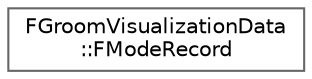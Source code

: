 digraph "Graphical Class Hierarchy"
{
 // INTERACTIVE_SVG=YES
 // LATEX_PDF_SIZE
  bgcolor="transparent";
  edge [fontname=Helvetica,fontsize=10,labelfontname=Helvetica,labelfontsize=10];
  node [fontname=Helvetica,fontsize=10,shape=box,height=0.2,width=0.4];
  rankdir="LR";
  Node0 [id="Node000000",label="FGroomVisualizationData\l::FModeRecord",height=0.2,width=0.4,color="grey40", fillcolor="white", style="filled",URL="$db/dcb/structFGroomVisualizationData_1_1FModeRecord.html",tooltip="Describes a single available visualization mode."];
}
